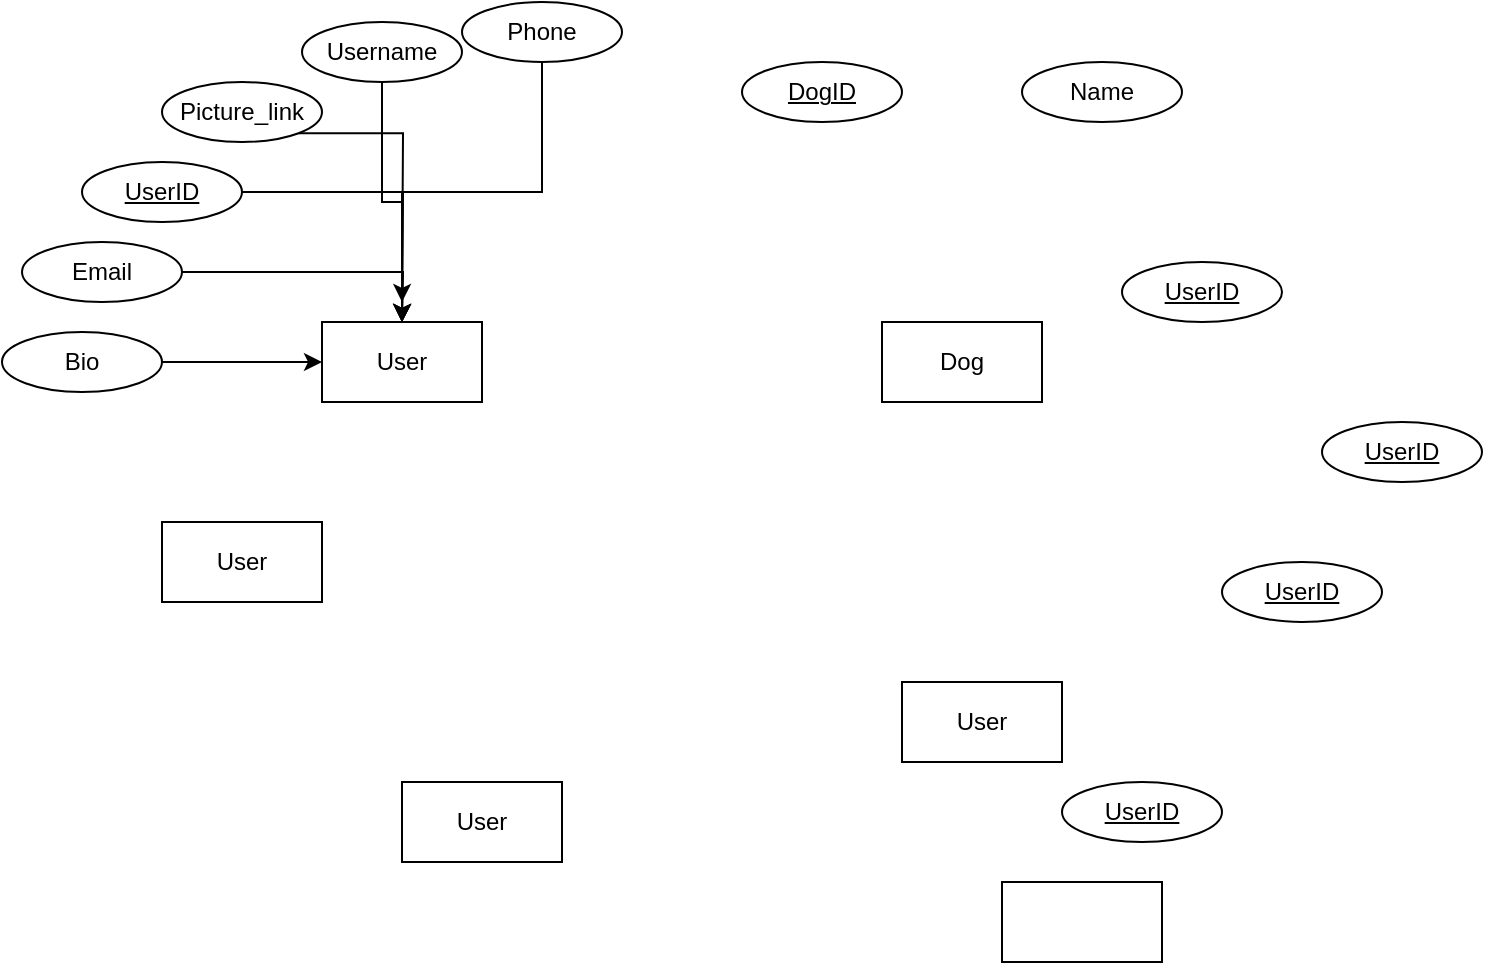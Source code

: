 <mxfile version="17.4.6" type="device"><diagram id="fpE5DsxTWT92T9LwqnYh" name="Page-1"><mxGraphModel dx="1018" dy="589" grid="1" gridSize="10" guides="1" tooltips="1" connect="1" arrows="1" fold="1" page="1" pageScale="1" pageWidth="827" pageHeight="1169" math="0" shadow="0"><root><mxCell id="0"/><mxCell id="1" parent="0"/><mxCell id="BscdVWCrBN_6b3Ybm0iZ-1" value="User" style="rounded=0;whiteSpace=wrap;html=1;" vertex="1" parent="1"><mxGeometry x="170" y="170" width="80" height="40" as="geometry"/></mxCell><mxCell id="BscdVWCrBN_6b3Ybm0iZ-3" value="User" style="rounded=0;whiteSpace=wrap;html=1;" vertex="1" parent="1"><mxGeometry x="90" y="270" width="80" height="40" as="geometry"/></mxCell><mxCell id="BscdVWCrBN_6b3Ybm0iZ-4" value="User" style="rounded=0;whiteSpace=wrap;html=1;" vertex="1" parent="1"><mxGeometry x="210" y="400" width="80" height="40" as="geometry"/></mxCell><mxCell id="BscdVWCrBN_6b3Ybm0iZ-5" value="User" style="rounded=0;whiteSpace=wrap;html=1;" vertex="1" parent="1"><mxGeometry x="460" y="350" width="80" height="40" as="geometry"/></mxCell><mxCell id="BscdVWCrBN_6b3Ybm0iZ-6" value="" style="rounded=0;whiteSpace=wrap;html=1;" vertex="1" parent="1"><mxGeometry x="510" y="450" width="80" height="40" as="geometry"/></mxCell><mxCell id="BscdVWCrBN_6b3Ybm0iZ-7" value="Dog" style="rounded=0;whiteSpace=wrap;html=1;" vertex="1" parent="1"><mxGeometry x="450" y="170" width="80" height="40" as="geometry"/></mxCell><mxCell id="BscdVWCrBN_6b3Ybm0iZ-23" style="edgeStyle=orthogonalEdgeStyle;rounded=0;orthogonalLoop=1;jettySize=auto;html=1;exitX=1;exitY=0.5;exitDx=0;exitDy=0;" edge="1" parent="1" source="BscdVWCrBN_6b3Ybm0iZ-8"><mxGeometry relative="1" as="geometry"><mxPoint x="210" y="170" as="targetPoint"/></mxGeometry></mxCell><mxCell id="BscdVWCrBN_6b3Ybm0iZ-8" value="&lt;u&gt;UserID&lt;/u&gt;" style="ellipse;whiteSpace=wrap;html=1;" vertex="1" parent="1"><mxGeometry x="50" y="90" width="80" height="30" as="geometry"/></mxCell><mxCell id="BscdVWCrBN_6b3Ybm0iZ-21" style="edgeStyle=orthogonalEdgeStyle;rounded=0;orthogonalLoop=1;jettySize=auto;html=1;exitX=0.5;exitY=1;exitDx=0;exitDy=0;entryX=0.5;entryY=0;entryDx=0;entryDy=0;" edge="1" parent="1" source="BscdVWCrBN_6b3Ybm0iZ-9" target="BscdVWCrBN_6b3Ybm0iZ-1"><mxGeometry relative="1" as="geometry"><mxPoint x="210" y="140" as="targetPoint"/></mxGeometry></mxCell><mxCell id="BscdVWCrBN_6b3Ybm0iZ-9" value="Username" style="ellipse;whiteSpace=wrap;html=1;" vertex="1" parent="1"><mxGeometry x="160" y="20" width="80" height="30" as="geometry"/></mxCell><mxCell id="BscdVWCrBN_6b3Ybm0iZ-10" value="&lt;u&gt;UserID&lt;/u&gt;" style="ellipse;whiteSpace=wrap;html=1;" vertex="1" parent="1"><mxGeometry x="620" y="290" width="80" height="30" as="geometry"/></mxCell><mxCell id="BscdVWCrBN_6b3Ybm0iZ-11" value="&lt;u&gt;UserID&lt;/u&gt;" style="ellipse;whiteSpace=wrap;html=1;" vertex="1" parent="1"><mxGeometry x="670" y="220" width="80" height="30" as="geometry"/></mxCell><mxCell id="BscdVWCrBN_6b3Ybm0iZ-12" value="&lt;u&gt;UserID&lt;/u&gt;" style="ellipse;whiteSpace=wrap;html=1;" vertex="1" parent="1"><mxGeometry x="570" y="140" width="80" height="30" as="geometry"/></mxCell><mxCell id="BscdVWCrBN_6b3Ybm0iZ-13" value="&lt;u&gt;UserID&lt;/u&gt;" style="ellipse;whiteSpace=wrap;html=1;" vertex="1" parent="1"><mxGeometry x="540" y="400" width="80" height="30" as="geometry"/></mxCell><mxCell id="BscdVWCrBN_6b3Ybm0iZ-14" value="&lt;u&gt;DogID&lt;/u&gt;" style="ellipse;whiteSpace=wrap;html=1;" vertex="1" parent="1"><mxGeometry x="380" y="40" width="80" height="30" as="geometry"/></mxCell><mxCell id="BscdVWCrBN_6b3Ybm0iZ-24" style="edgeStyle=orthogonalEdgeStyle;rounded=0;orthogonalLoop=1;jettySize=auto;html=1;exitX=1;exitY=0.5;exitDx=0;exitDy=0;" edge="1" parent="1" source="BscdVWCrBN_6b3Ybm0iZ-15"><mxGeometry relative="1" as="geometry"><mxPoint x="210" y="170" as="targetPoint"/></mxGeometry></mxCell><mxCell id="BscdVWCrBN_6b3Ybm0iZ-15" value="Email" style="ellipse;whiteSpace=wrap;html=1;" vertex="1" parent="1"><mxGeometry x="20" y="130" width="80" height="30" as="geometry"/></mxCell><mxCell id="BscdVWCrBN_6b3Ybm0iZ-20" style="edgeStyle=orthogonalEdgeStyle;rounded=0;orthogonalLoop=1;jettySize=auto;html=1;exitX=0.5;exitY=1;exitDx=0;exitDy=0;entryX=0.5;entryY=0;entryDx=0;entryDy=0;" edge="1" parent="1" source="BscdVWCrBN_6b3Ybm0iZ-16" target="BscdVWCrBN_6b3Ybm0iZ-1"><mxGeometry relative="1" as="geometry"/></mxCell><mxCell id="BscdVWCrBN_6b3Ybm0iZ-16" value="Phone&lt;span style=&quot;color: rgba(0 , 0 , 0 , 0) ; font-family: monospace ; font-size: 0px&quot;&gt;%3CmxGraphModel%3E%3Croot%3E%3CmxCell%20id%3D%220%22%2F%3E%3CmxCell%20id%3D%221%22%20parent%3D%220%22%2F%3E%3CmxCell%20id%3D%222%22%20value%3D%22Username%22%20style%3D%22ellipse%3BwhiteSpace%3Dwrap%3Bhtml%3D1%3B%22%20vertex%3D%221%22%20parent%3D%221%22%3E%3CmxGeometry%20x%3D%22200%22%20y%3D%2280%22%20width%3D%2280%22%20height%3D%2230%22%20as%3D%22geometry%22%2F%3E%3C%2FmxCell%3E%3C%2Froot%3E%3C%2FmxGraphModel%3E&lt;/span&gt;" style="ellipse;whiteSpace=wrap;html=1;" vertex="1" parent="1"><mxGeometry x="240" y="10" width="80" height="30" as="geometry"/></mxCell><mxCell id="BscdVWCrBN_6b3Ybm0iZ-25" style="edgeStyle=orthogonalEdgeStyle;rounded=0;orthogonalLoop=1;jettySize=auto;html=1;exitX=1;exitY=0.5;exitDx=0;exitDy=0;entryX=0;entryY=0.5;entryDx=0;entryDy=0;" edge="1" parent="1" source="BscdVWCrBN_6b3Ybm0iZ-17" target="BscdVWCrBN_6b3Ybm0iZ-1"><mxGeometry relative="1" as="geometry"/></mxCell><mxCell id="BscdVWCrBN_6b3Ybm0iZ-17" value="Bio" style="ellipse;whiteSpace=wrap;html=1;" vertex="1" parent="1"><mxGeometry x="10" y="175" width="80" height="30" as="geometry"/></mxCell><mxCell id="BscdVWCrBN_6b3Ybm0iZ-22" style="edgeStyle=orthogonalEdgeStyle;rounded=0;orthogonalLoop=1;jettySize=auto;html=1;exitX=1;exitY=1;exitDx=0;exitDy=0;" edge="1" parent="1" source="BscdVWCrBN_6b3Ybm0iZ-18"><mxGeometry relative="1" as="geometry"><mxPoint x="210" y="160" as="targetPoint"/></mxGeometry></mxCell><mxCell id="BscdVWCrBN_6b3Ybm0iZ-18" value="Picture_link" style="ellipse;whiteSpace=wrap;html=1;" vertex="1" parent="1"><mxGeometry x="90" y="50" width="80" height="30" as="geometry"/></mxCell><mxCell id="BscdVWCrBN_6b3Ybm0iZ-26" value="Name" style="ellipse;whiteSpace=wrap;html=1;" vertex="1" parent="1"><mxGeometry x="520" y="40" width="80" height="30" as="geometry"/></mxCell></root></mxGraphModel></diagram></mxfile>